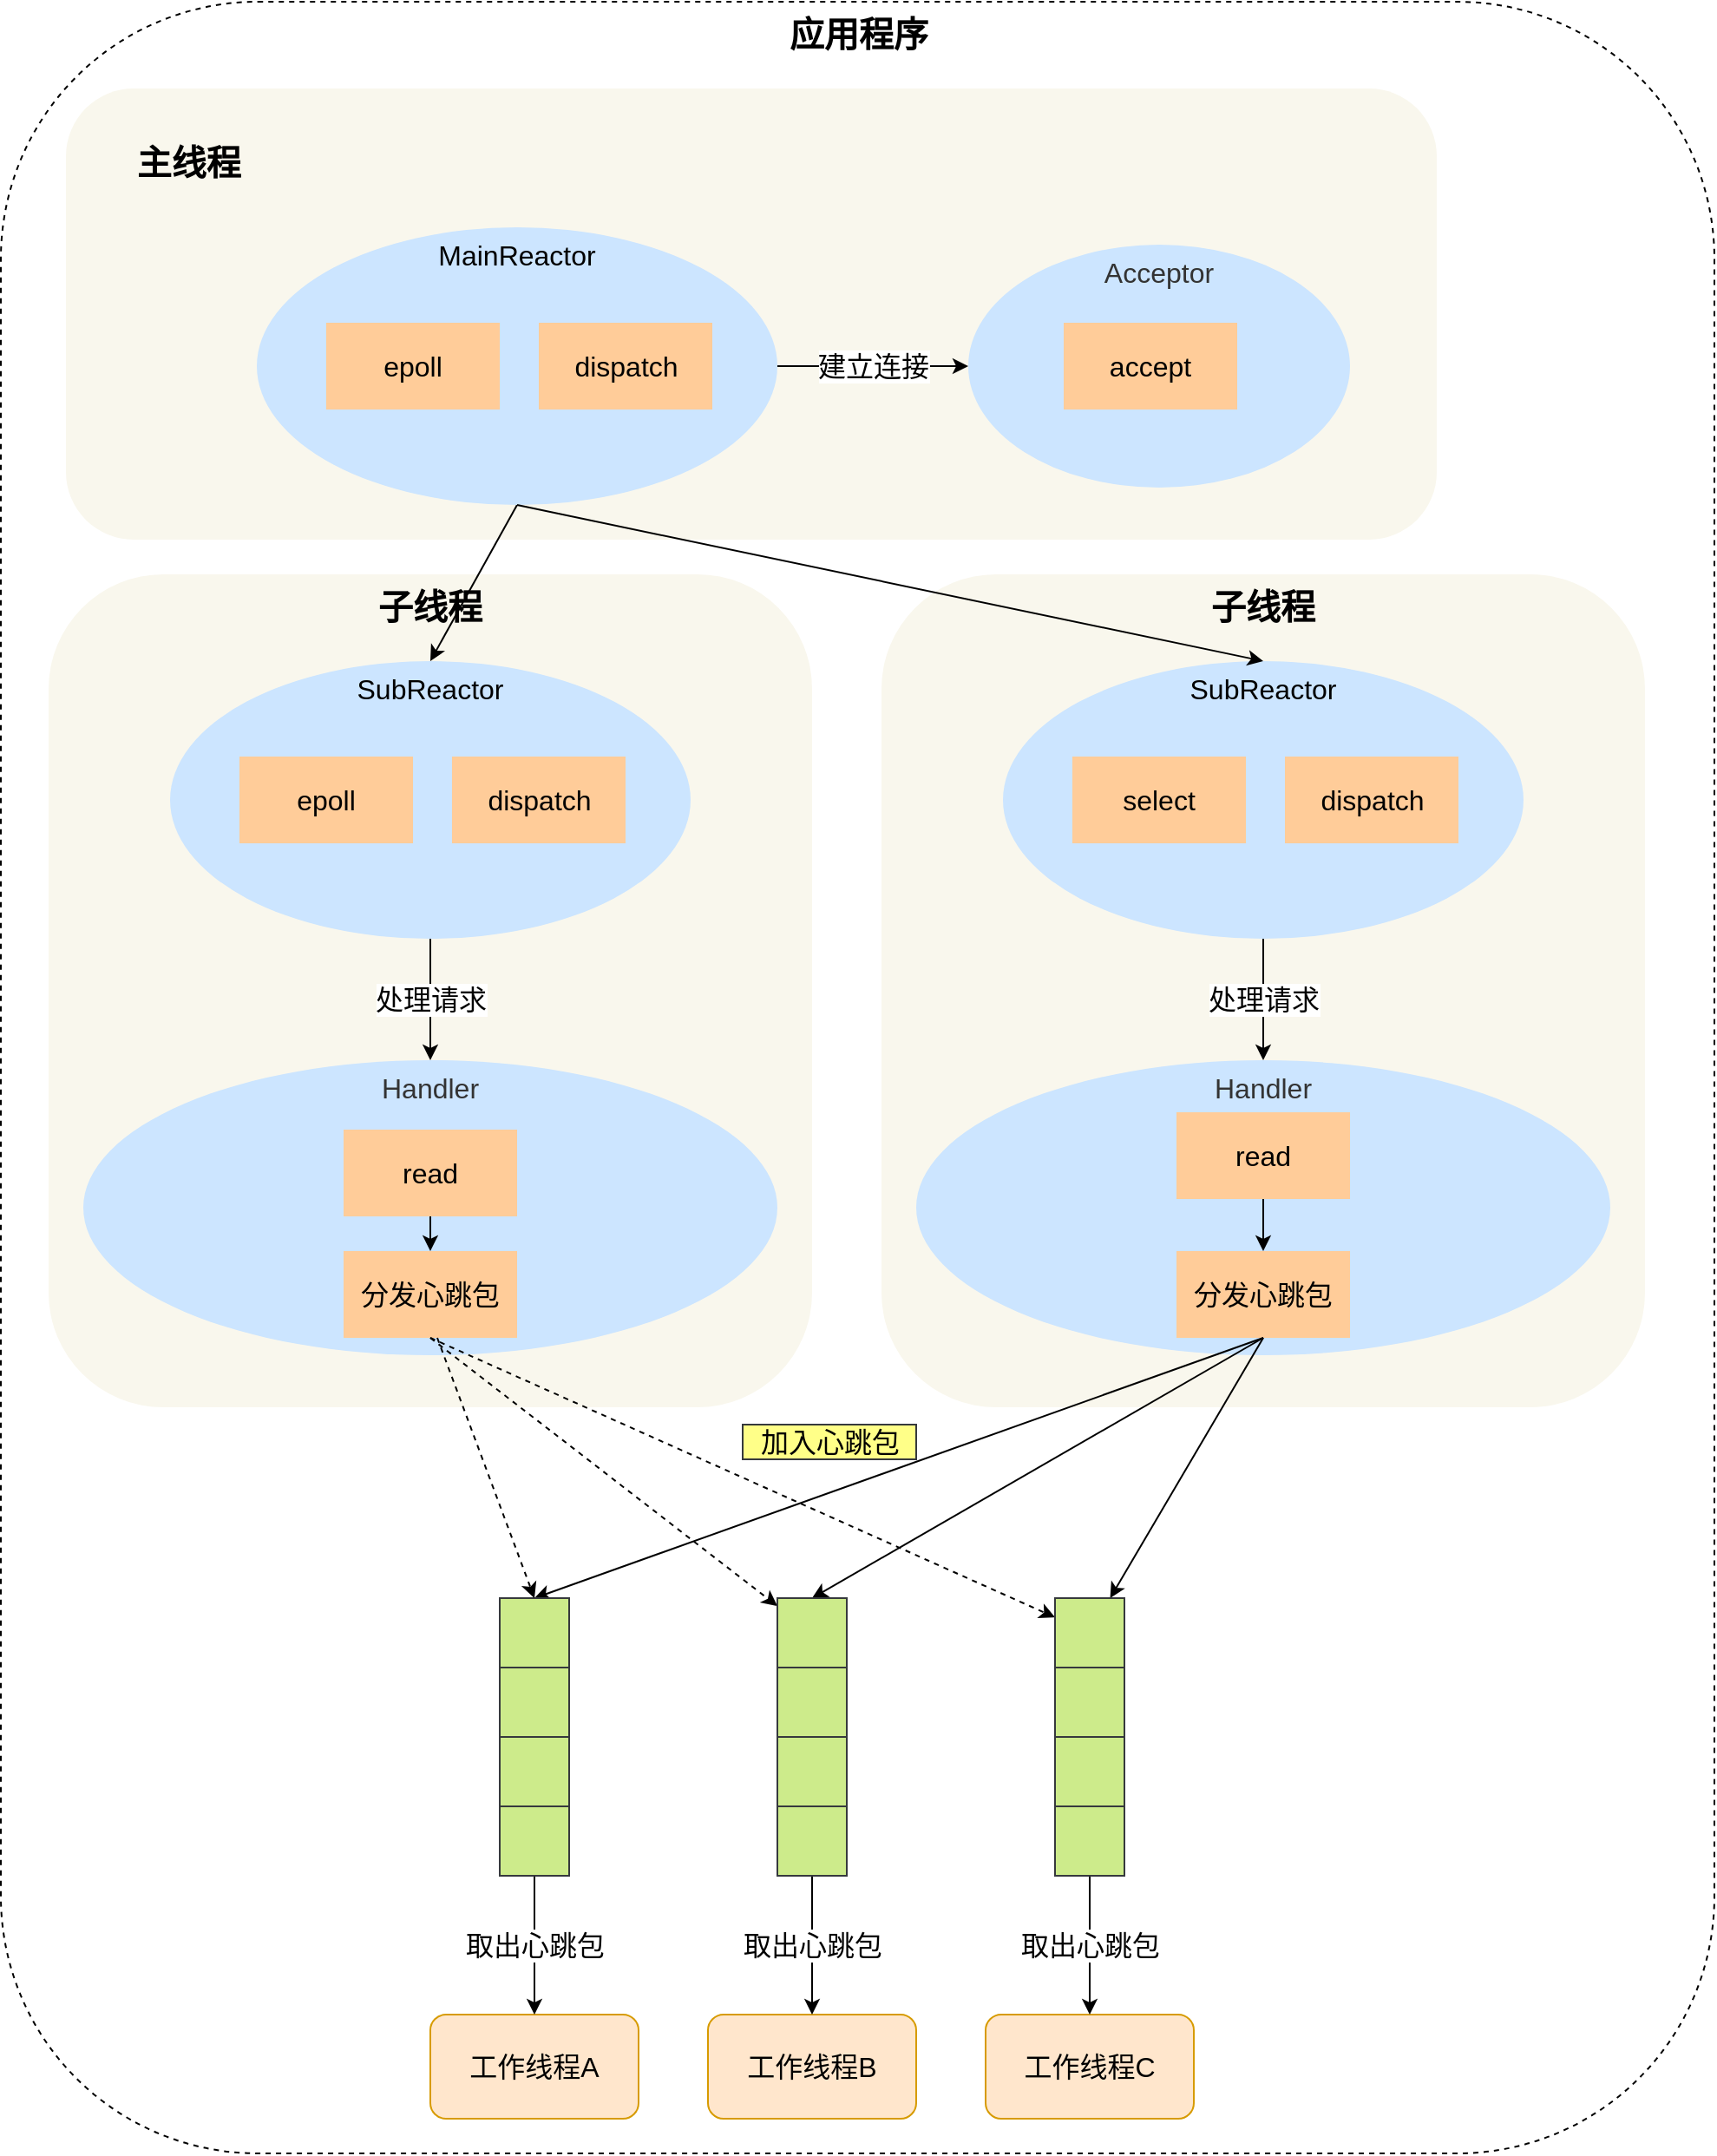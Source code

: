<mxfile version="14.6.11" type="github">
  <diagram id="UoGNkfEAKLAxKAn6Frxw" name="第 1 页">
    <mxGraphModel dx="1773" dy="800" grid="1" gridSize="10" guides="1" tooltips="1" connect="1" arrows="1" fold="1" page="1" pageScale="1" pageWidth="827" pageHeight="1169" math="0" shadow="0">
      <root>
        <mxCell id="0" />
        <mxCell id="1" parent="0" />
        <mxCell id="xM4Qo2fzndsdYVtqKHqX-38" value="&lt;font style=&quot;font-size: 20px&quot;&gt;&lt;b&gt;应用程序&lt;/b&gt;&lt;/font&gt;" style="rounded=1;whiteSpace=wrap;html=1;labelBackgroundColor=none;fontSize=19;align=center;horizontal=1;verticalAlign=top;dashed=1;" vertex="1" parent="1">
          <mxGeometry x="-47.5" y="100" width="987.5" height="1240" as="geometry" />
        </mxCell>
        <mxCell id="xM4Qo2fzndsdYVtqKHqX-39" value="&lt;span style=&quot;font-size: 20px&quot;&gt;&lt;b&gt;子线程&lt;/b&gt;&lt;/span&gt;" style="rounded=1;whiteSpace=wrap;html=1;fontSize=16;align=center;verticalAlign=top;fillColor=#f9f7ed;strokeColor=none;" vertex="1" parent="1">
          <mxGeometry x="-20" y="430" width="440" height="480" as="geometry" />
        </mxCell>
        <mxCell id="xM4Qo2fzndsdYVtqKHqX-40" value="&lt;span style=&quot;font-size: 20px&quot;&gt;&lt;b&gt;&lt;br&gt;&amp;nbsp; &amp;nbsp; &amp;nbsp; &amp;nbsp;主线程&lt;/b&gt;&lt;/span&gt;" style="rounded=1;whiteSpace=wrap;html=1;fontSize=16;align=left;verticalAlign=top;fillColor=#f9f7ed;strokeColor=none;" vertex="1" parent="1">
          <mxGeometry x="-10" y="150" width="790" height="260" as="geometry" />
        </mxCell>
        <mxCell id="xM4Qo2fzndsdYVtqKHqX-41" value="&lt;span style=&quot;color: rgb(51 , 51 , 51) ; font-family: &amp;#34;pingfang sc&amp;#34; , &amp;#34;lantinghei sc&amp;#34; , &amp;#34;microsoft yahei&amp;#34; , &amp;#34;hiragino sans gb&amp;#34; , &amp;#34;microsoft sans serif&amp;#34; , &amp;#34;wenquanyi micro hei&amp;#34; , &amp;#34;helvetica&amp;#34; , sans-serif&quot;&gt;Handler&lt;/span&gt;" style="ellipse;whiteSpace=wrap;html=1;verticalAlign=top;fontSize=16;fillColor=#cce5ff;labelBackgroundColor=none;strokeColor=none;" vertex="1" parent="1">
          <mxGeometry y="710" width="400" height="170" as="geometry" />
        </mxCell>
        <mxCell id="xM4Qo2fzndsdYVtqKHqX-42" value="建立连接" style="rounded=0;orthogonalLoop=1;jettySize=auto;html=1;entryX=0;entryY=0.5;entryDx=0;entryDy=0;fontSize=16;exitX=1;exitY=0.5;exitDx=0;exitDy=0;" edge="1" parent="1" source="xM4Qo2fzndsdYVtqKHqX-45" target="xM4Qo2fzndsdYVtqKHqX-48">
          <mxGeometry relative="1" as="geometry" />
        </mxCell>
        <mxCell id="xM4Qo2fzndsdYVtqKHqX-43" value="处理请求" style="rounded=0;orthogonalLoop=1;jettySize=auto;html=1;entryX=0.5;entryY=0;entryDx=0;entryDy=0;fontSize=16;" edge="1" parent="1" target="xM4Qo2fzndsdYVtqKHqX-41">
          <mxGeometry relative="1" as="geometry">
            <mxPoint x="200" y="640" as="sourcePoint" />
          </mxGeometry>
        </mxCell>
        <mxCell id="xM4Qo2fzndsdYVtqKHqX-44" style="rounded=0;orthogonalLoop=1;jettySize=auto;html=1;entryX=0.5;entryY=0;entryDx=0;entryDy=0;exitX=0.5;exitY=1;exitDx=0;exitDy=0;" edge="1" parent="1" source="xM4Qo2fzndsdYVtqKHqX-45" target="xM4Qo2fzndsdYVtqKHqX-50">
          <mxGeometry relative="1" as="geometry" />
        </mxCell>
        <mxCell id="xM4Qo2fzndsdYVtqKHqX-45" value="&lt;span style=&quot;font-size: 16px ; font-family: &amp;#34;pingfang sc&amp;#34; , &amp;#34;lantinghei sc&amp;#34; , &amp;#34;microsoft yahei&amp;#34; , &amp;#34;hiragino sans gb&amp;#34; , &amp;#34;microsoft sans serif&amp;#34; , &amp;#34;wenquanyi micro hei&amp;#34; , &amp;#34;helvetica&amp;#34; , sans-serif&quot;&gt;MainReactor&lt;/span&gt;" style="ellipse;html=1;verticalAlign=top;fontSize=16;fillColor=#cce5ff;whiteSpace=wrap;labelBackgroundColor=none;strokeColor=none;" vertex="1" parent="1">
          <mxGeometry x="100" y="230" width="300" height="160" as="geometry" />
        </mxCell>
        <mxCell id="xM4Qo2fzndsdYVtqKHqX-46" value="epoll" style="rounded=0;whiteSpace=wrap;html=1;fontSize=16;fillColor=#ffcc99;strokeColor=none;" vertex="1" parent="1">
          <mxGeometry x="140" y="285" width="100" height="50" as="geometry" />
        </mxCell>
        <mxCell id="xM4Qo2fzndsdYVtqKHqX-47" value="dispatch" style="rounded=0;whiteSpace=wrap;html=1;fontSize=16;fillColor=#ffcc99;strokeColor=none;" vertex="1" parent="1">
          <mxGeometry x="262.5" y="285" width="100" height="50" as="geometry" />
        </mxCell>
        <mxCell id="xM4Qo2fzndsdYVtqKHqX-48" value="&lt;span style=&quot;color: rgb(51, 51, 51); font-family: &amp;quot;pingfang sc&amp;quot;, &amp;quot;lantinghei sc&amp;quot;, &amp;quot;microsoft yahei&amp;quot;, &amp;quot;hiragino sans gb&amp;quot;, &amp;quot;microsoft sans serif&amp;quot;, &amp;quot;wenquanyi micro hei&amp;quot;, helvetica, sans-serif;&quot;&gt;Acceptor&lt;/span&gt;" style="ellipse;whiteSpace=wrap;html=1;verticalAlign=top;fontSize=16;fillColor=#cce5ff;labelBackgroundColor=none;strokeColor=none;" vertex="1" parent="1">
          <mxGeometry x="510" y="240" width="220" height="140" as="geometry" />
        </mxCell>
        <mxCell id="xM4Qo2fzndsdYVtqKHqX-49" value="accept" style="rounded=0;whiteSpace=wrap;html=1;fontSize=16;fillColor=#ffcc99;strokeColor=none;" vertex="1" parent="1">
          <mxGeometry x="565" y="285" width="100" height="50" as="geometry" />
        </mxCell>
        <mxCell id="xM4Qo2fzndsdYVtqKHqX-50" value="&lt;span style=&quot;font-size: 16px ; font-family: &amp;#34;pingfang sc&amp;#34; , &amp;#34;lantinghei sc&amp;#34; , &amp;#34;microsoft yahei&amp;#34; , &amp;#34;hiragino sans gb&amp;#34; , &amp;#34;microsoft sans serif&amp;#34; , &amp;#34;wenquanyi micro hei&amp;#34; , &amp;#34;helvetica&amp;#34; , sans-serif&quot;&gt;SubReactor&lt;/span&gt;" style="ellipse;html=1;verticalAlign=top;fontSize=16;fillColor=#cce5ff;whiteSpace=wrap;labelBackgroundColor=none;strokeColor=none;" vertex="1" parent="1">
          <mxGeometry x="50" y="480" width="300" height="160" as="geometry" />
        </mxCell>
        <mxCell id="xM4Qo2fzndsdYVtqKHqX-51" value="epoll" style="rounded=0;whiteSpace=wrap;html=1;fontSize=16;fillColor=#ffcc99;strokeColor=none;" vertex="1" parent="1">
          <mxGeometry x="90" y="535" width="100" height="50" as="geometry" />
        </mxCell>
        <mxCell id="xM4Qo2fzndsdYVtqKHqX-52" value="dispatch" style="rounded=0;whiteSpace=wrap;html=1;fontSize=16;fillColor=#ffcc99;strokeColor=none;" vertex="1" parent="1">
          <mxGeometry x="212.5" y="535" width="100" height="50" as="geometry" />
        </mxCell>
        <mxCell id="xM4Qo2fzndsdYVtqKHqX-53" value="&lt;span style=&quot;font-size: 20px&quot;&gt;&lt;b&gt;子线程&lt;/b&gt;&lt;/span&gt;" style="rounded=1;whiteSpace=wrap;html=1;fontSize=16;align=center;verticalAlign=top;fillColor=#f9f7ed;strokeColor=none;" vertex="1" parent="1">
          <mxGeometry x="460" y="430" width="440" height="480" as="geometry" />
        </mxCell>
        <mxCell id="xM4Qo2fzndsdYVtqKHqX-54" value="&lt;span style=&quot;color: rgb(51 , 51 , 51) ; font-family: &amp;#34;pingfang sc&amp;#34; , &amp;#34;lantinghei sc&amp;#34; , &amp;#34;microsoft yahei&amp;#34; , &amp;#34;hiragino sans gb&amp;#34; , &amp;#34;microsoft sans serif&amp;#34; , &amp;#34;wenquanyi micro hei&amp;#34; , &amp;#34;helvetica&amp;#34; , sans-serif&quot;&gt;Handler&lt;/span&gt;" style="ellipse;whiteSpace=wrap;html=1;verticalAlign=top;fontSize=16;fillColor=#cce5ff;labelBackgroundColor=none;strokeColor=none;" vertex="1" parent="1">
          <mxGeometry x="480" y="710" width="400" height="170" as="geometry" />
        </mxCell>
        <mxCell id="xM4Qo2fzndsdYVtqKHqX-55" value="处理请求" style="rounded=0;orthogonalLoop=1;jettySize=auto;html=1;entryX=0.5;entryY=0;entryDx=0;entryDy=0;fontSize=16;" edge="1" parent="1" target="xM4Qo2fzndsdYVtqKHqX-54">
          <mxGeometry relative="1" as="geometry">
            <mxPoint x="680" y="640" as="sourcePoint" />
          </mxGeometry>
        </mxCell>
        <mxCell id="xM4Qo2fzndsdYVtqKHqX-56" style="edgeStyle=none;rounded=0;orthogonalLoop=1;jettySize=auto;html=1;entryX=0.5;entryY=0;entryDx=0;entryDy=0;" edge="1" parent="1" source="xM4Qo2fzndsdYVtqKHqX-57" target="xM4Qo2fzndsdYVtqKHqX-61">
          <mxGeometry relative="1" as="geometry" />
        </mxCell>
        <mxCell id="xM4Qo2fzndsdYVtqKHqX-57" value="read" style="rounded=0;whiteSpace=wrap;html=1;fontSize=16;fillColor=#ffcc99;strokeColor=none;" vertex="1" parent="1">
          <mxGeometry x="630" y="740" width="100" height="50" as="geometry" />
        </mxCell>
        <mxCell id="xM4Qo2fzndsdYVtqKHqX-58" value="&lt;span style=&quot;font-size: 16px ; font-family: &amp;#34;pingfang sc&amp;#34; , &amp;#34;lantinghei sc&amp;#34; , &amp;#34;microsoft yahei&amp;#34; , &amp;#34;hiragino sans gb&amp;#34; , &amp;#34;microsoft sans serif&amp;#34; , &amp;#34;wenquanyi micro hei&amp;#34; , &amp;#34;helvetica&amp;#34; , sans-serif&quot;&gt;SubReactor&lt;/span&gt;" style="ellipse;html=1;verticalAlign=top;fontSize=16;fillColor=#cce5ff;whiteSpace=wrap;labelBackgroundColor=none;strokeColor=none;" vertex="1" parent="1">
          <mxGeometry x="530" y="480" width="300" height="160" as="geometry" />
        </mxCell>
        <mxCell id="xM4Qo2fzndsdYVtqKHqX-59" value="select" style="rounded=0;whiteSpace=wrap;html=1;fontSize=16;fillColor=#ffcc99;strokeColor=none;" vertex="1" parent="1">
          <mxGeometry x="570" y="535" width="100" height="50" as="geometry" />
        </mxCell>
        <mxCell id="xM4Qo2fzndsdYVtqKHqX-60" value="dispatch" style="rounded=0;whiteSpace=wrap;html=1;fontSize=16;fillColor=#ffcc99;strokeColor=none;" vertex="1" parent="1">
          <mxGeometry x="692.5" y="535" width="100" height="50" as="geometry" />
        </mxCell>
        <mxCell id="xM4Qo2fzndsdYVtqKHqX-61" value="分发心跳包" style="rounded=0;whiteSpace=wrap;html=1;fontSize=16;fillColor=#ffcc99;strokeColor=none;" vertex="1" parent="1">
          <mxGeometry x="630" y="820" width="100" height="50" as="geometry" />
        </mxCell>
        <mxCell id="xM4Qo2fzndsdYVtqKHqX-62" style="rounded=0;orthogonalLoop=1;jettySize=auto;html=1;entryX=0.5;entryY=0;entryDx=0;entryDy=0;exitX=0.5;exitY=1;exitDx=0;exitDy=0;" edge="1" parent="1" source="xM4Qo2fzndsdYVtqKHqX-45" target="xM4Qo2fzndsdYVtqKHqX-58">
          <mxGeometry relative="1" as="geometry" />
        </mxCell>
        <mxCell id="xM4Qo2fzndsdYVtqKHqX-63" style="edgeStyle=none;rounded=0;orthogonalLoop=1;jettySize=auto;html=1;entryX=0.5;entryY=0;entryDx=0;entryDy=0;" edge="1" parent="1" source="xM4Qo2fzndsdYVtqKHqX-64" target="xM4Qo2fzndsdYVtqKHqX-65">
          <mxGeometry relative="1" as="geometry" />
        </mxCell>
        <mxCell id="xM4Qo2fzndsdYVtqKHqX-64" value="read" style="rounded=0;whiteSpace=wrap;html=1;fontSize=16;fillColor=#ffcc99;strokeColor=none;" vertex="1" parent="1">
          <mxGeometry x="150" y="750" width="100" height="50" as="geometry" />
        </mxCell>
        <mxCell id="xM4Qo2fzndsdYVtqKHqX-65" value="分发心跳包" style="rounded=0;whiteSpace=wrap;html=1;fontSize=16;fillColor=#ffcc99;strokeColor=none;" vertex="1" parent="1">
          <mxGeometry x="150" y="820" width="100" height="50" as="geometry" />
        </mxCell>
        <mxCell id="xM4Qo2fzndsdYVtqKHqX-66" style="rounded=0;orthogonalLoop=1;jettySize=auto;html=1;dashed=1;fontSize=16;exitX=0.5;exitY=1;exitDx=0;exitDy=0;" edge="1" parent="1" source="xM4Qo2fzndsdYVtqKHqX-65" target="xM4Qo2fzndsdYVtqKHqX-79">
          <mxGeometry relative="1" as="geometry">
            <mxPoint x="320.5" y="1000" as="sourcePoint" />
          </mxGeometry>
        </mxCell>
        <mxCell id="xM4Qo2fzndsdYVtqKHqX-67" style="rounded=0;orthogonalLoop=1;jettySize=auto;html=1;exitX=0.5;exitY=1;exitDx=0;exitDy=0;dashed=1;fontSize=16;" edge="1" parent="1" source="xM4Qo2fzndsdYVtqKHqX-65" target="xM4Qo2fzndsdYVtqKHqX-84">
          <mxGeometry relative="1" as="geometry">
            <mxPoint x="320.5" y="1000" as="sourcePoint" />
          </mxGeometry>
        </mxCell>
        <mxCell id="xM4Qo2fzndsdYVtqKHqX-68" style="edgeStyle=none;rounded=0;orthogonalLoop=1;jettySize=auto;html=1;entryX=0.5;entryY=0;entryDx=0;entryDy=0;exitX=0.5;exitY=1;exitDx=0;exitDy=0;fontSize=16;" edge="1" parent="1" source="xM4Qo2fzndsdYVtqKHqX-61" target="xM4Qo2fzndsdYVtqKHqX-74">
          <mxGeometry relative="1" as="geometry">
            <mxPoint x="540.5" y="1000" as="sourcePoint" />
          </mxGeometry>
        </mxCell>
        <mxCell id="xM4Qo2fzndsdYVtqKHqX-69" style="edgeStyle=none;rounded=0;orthogonalLoop=1;jettySize=auto;html=1;entryX=0.5;entryY=0;entryDx=0;entryDy=0;exitX=0.5;exitY=1;exitDx=0;exitDy=0;fontSize=16;" edge="1" parent="1" source="xM4Qo2fzndsdYVtqKHqX-61" target="xM4Qo2fzndsdYVtqKHqX-79">
          <mxGeometry relative="1" as="geometry">
            <mxPoint x="540.5" y="1000" as="sourcePoint" />
          </mxGeometry>
        </mxCell>
        <mxCell id="xM4Qo2fzndsdYVtqKHqX-70" style="edgeStyle=none;rounded=0;orthogonalLoop=1;jettySize=auto;html=1;exitX=0.5;exitY=1;exitDx=0;exitDy=0;fontSize=16;" edge="1" parent="1" source="xM4Qo2fzndsdYVtqKHqX-61" target="xM4Qo2fzndsdYVtqKHqX-84">
          <mxGeometry relative="1" as="geometry">
            <mxPoint x="540.5" y="1000" as="sourcePoint" />
          </mxGeometry>
        </mxCell>
        <mxCell id="xM4Qo2fzndsdYVtqKHqX-71" value="工作线程A" style="rounded=1;whiteSpace=wrap;html=1;fontSize=16;fillColor=#ffe6cc;strokeColor=#d79b00;" vertex="1" parent="1">
          <mxGeometry x="200" y="1260" width="120" height="60" as="geometry" />
        </mxCell>
        <mxCell id="xM4Qo2fzndsdYVtqKHqX-72" value="工作线程B" style="rounded=1;whiteSpace=wrap;html=1;fontSize=16;fillColor=#ffe6cc;strokeColor=#d79b00;" vertex="1" parent="1">
          <mxGeometry x="360" y="1260" width="120" height="60" as="geometry" />
        </mxCell>
        <mxCell id="xM4Qo2fzndsdYVtqKHqX-73" value="工作线程C" style="rounded=1;whiteSpace=wrap;html=1;fontSize=16;fillColor=#ffe6cc;strokeColor=#d79b00;" vertex="1" parent="1">
          <mxGeometry x="520" y="1260" width="120" height="60" as="geometry" />
        </mxCell>
        <mxCell id="xM4Qo2fzndsdYVtqKHqX-74" value="" style="rounded=0;whiteSpace=wrap;html=1;fontSize=16;fillColor=#cdeb8b;strokeColor=#36393d;" vertex="1" parent="1">
          <mxGeometry x="240" y="1020" width="40" height="40" as="geometry" />
        </mxCell>
        <mxCell id="xM4Qo2fzndsdYVtqKHqX-75" value="" style="rounded=0;whiteSpace=wrap;html=1;fontSize=16;fillColor=#cdeb8b;strokeColor=#36393d;" vertex="1" parent="1">
          <mxGeometry x="240" y="1060" width="40" height="40" as="geometry" />
        </mxCell>
        <mxCell id="xM4Qo2fzndsdYVtqKHqX-76" value="" style="rounded=0;whiteSpace=wrap;html=1;fontSize=16;fillColor=#cdeb8b;strokeColor=#36393d;" vertex="1" parent="1">
          <mxGeometry x="240" y="1100" width="40" height="40" as="geometry" />
        </mxCell>
        <mxCell id="xM4Qo2fzndsdYVtqKHqX-77" value="取出心跳包" style="edgeStyle=none;rounded=0;orthogonalLoop=1;jettySize=auto;html=1;entryX=0.5;entryY=0;entryDx=0;entryDy=0;fontSize=16;exitX=0.5;exitY=1;exitDx=0;exitDy=0;" edge="1" parent="1" source="xM4Qo2fzndsdYVtqKHqX-78" target="xM4Qo2fzndsdYVtqKHqX-71">
          <mxGeometry relative="1" as="geometry">
            <mxPoint x="260" y="1210" as="sourcePoint" />
          </mxGeometry>
        </mxCell>
        <mxCell id="xM4Qo2fzndsdYVtqKHqX-78" value="" style="rounded=0;whiteSpace=wrap;html=1;fontSize=16;fillColor=#cdeb8b;strokeColor=#36393d;" vertex="1" parent="1">
          <mxGeometry x="240" y="1140" width="40" height="40" as="geometry" />
        </mxCell>
        <mxCell id="xM4Qo2fzndsdYVtqKHqX-79" value="" style="rounded=0;whiteSpace=wrap;html=1;fontSize=16;fillColor=#cdeb8b;strokeColor=#36393d;" vertex="1" parent="1">
          <mxGeometry x="400" y="1020" width="40" height="40" as="geometry" />
        </mxCell>
        <mxCell id="xM4Qo2fzndsdYVtqKHqX-80" value="" style="rounded=0;whiteSpace=wrap;html=1;fontSize=16;fillColor=#cdeb8b;strokeColor=#36393d;" vertex="1" parent="1">
          <mxGeometry x="400" y="1060" width="40" height="40" as="geometry" />
        </mxCell>
        <mxCell id="xM4Qo2fzndsdYVtqKHqX-81" value="" style="rounded=0;whiteSpace=wrap;html=1;fontSize=16;fillColor=#cdeb8b;strokeColor=#36393d;" vertex="1" parent="1">
          <mxGeometry x="400" y="1100" width="40" height="40" as="geometry" />
        </mxCell>
        <mxCell id="xM4Qo2fzndsdYVtqKHqX-82" value="取出心跳包" style="edgeStyle=none;rounded=0;orthogonalLoop=1;jettySize=auto;html=1;entryX=0.5;entryY=0;entryDx=0;entryDy=0;fontSize=16;exitX=0.5;exitY=1;exitDx=0;exitDy=0;" edge="1" parent="1" source="xM4Qo2fzndsdYVtqKHqX-83" target="xM4Qo2fzndsdYVtqKHqX-72">
          <mxGeometry relative="1" as="geometry">
            <mxPoint x="420" y="1210" as="sourcePoint" />
          </mxGeometry>
        </mxCell>
        <mxCell id="xM4Qo2fzndsdYVtqKHqX-83" value="" style="rounded=0;whiteSpace=wrap;html=1;fontSize=16;fillColor=#cdeb8b;strokeColor=#36393d;" vertex="1" parent="1">
          <mxGeometry x="400" y="1140" width="40" height="40" as="geometry" />
        </mxCell>
        <mxCell id="xM4Qo2fzndsdYVtqKHqX-84" value="" style="rounded=0;whiteSpace=wrap;html=1;fontSize=16;fillColor=#cdeb8b;strokeColor=#36393d;" vertex="1" parent="1">
          <mxGeometry x="560" y="1020" width="40" height="40" as="geometry" />
        </mxCell>
        <mxCell id="xM4Qo2fzndsdYVtqKHqX-85" value="" style="rounded=0;whiteSpace=wrap;html=1;fontSize=16;fillColor=#cdeb8b;strokeColor=#36393d;" vertex="1" parent="1">
          <mxGeometry x="560" y="1060" width="40" height="40" as="geometry" />
        </mxCell>
        <mxCell id="xM4Qo2fzndsdYVtqKHqX-86" value="" style="rounded=0;whiteSpace=wrap;html=1;fontSize=16;fillColor=#cdeb8b;strokeColor=#36393d;" vertex="1" parent="1">
          <mxGeometry x="560" y="1100" width="40" height="40" as="geometry" />
        </mxCell>
        <mxCell id="xM4Qo2fzndsdYVtqKHqX-87" value="取出心跳包" style="edgeStyle=none;rounded=0;orthogonalLoop=1;jettySize=auto;html=1;entryX=0.5;entryY=0;entryDx=0;entryDy=0;fontSize=16;exitX=0.5;exitY=1;exitDx=0;exitDy=0;" edge="1" parent="1" source="xM4Qo2fzndsdYVtqKHqX-88" target="xM4Qo2fzndsdYVtqKHqX-73">
          <mxGeometry relative="1" as="geometry">
            <mxPoint x="580" y="1210" as="sourcePoint" />
          </mxGeometry>
        </mxCell>
        <mxCell id="xM4Qo2fzndsdYVtqKHqX-88" value="" style="rounded=0;whiteSpace=wrap;html=1;fontSize=16;fillColor=#cdeb8b;strokeColor=#36393d;" vertex="1" parent="1">
          <mxGeometry x="560" y="1140" width="40" height="40" as="geometry" />
        </mxCell>
        <mxCell id="xM4Qo2fzndsdYVtqKHqX-89" value="加入心跳包" style="text;html=1;align=center;verticalAlign=middle;resizable=0;points=[];autosize=1;strokeColor=#36393d;fontSize=16;fillColor=#ffff88;" vertex="1" parent="1">
          <mxGeometry x="380" y="920" width="100" height="20" as="geometry" />
        </mxCell>
        <mxCell id="xM4Qo2fzndsdYVtqKHqX-90" style="rounded=0;orthogonalLoop=1;jettySize=auto;html=1;entryX=0.5;entryY=0;entryDx=0;entryDy=0;dashed=1;fontSize=16;" edge="1" parent="1" target="xM4Qo2fzndsdYVtqKHqX-74">
          <mxGeometry relative="1" as="geometry">
            <mxPoint x="204" y="870" as="sourcePoint" />
            <mxPoint x="150" y="1039" as="targetPoint" />
          </mxGeometry>
        </mxCell>
      </root>
    </mxGraphModel>
  </diagram>
</mxfile>
